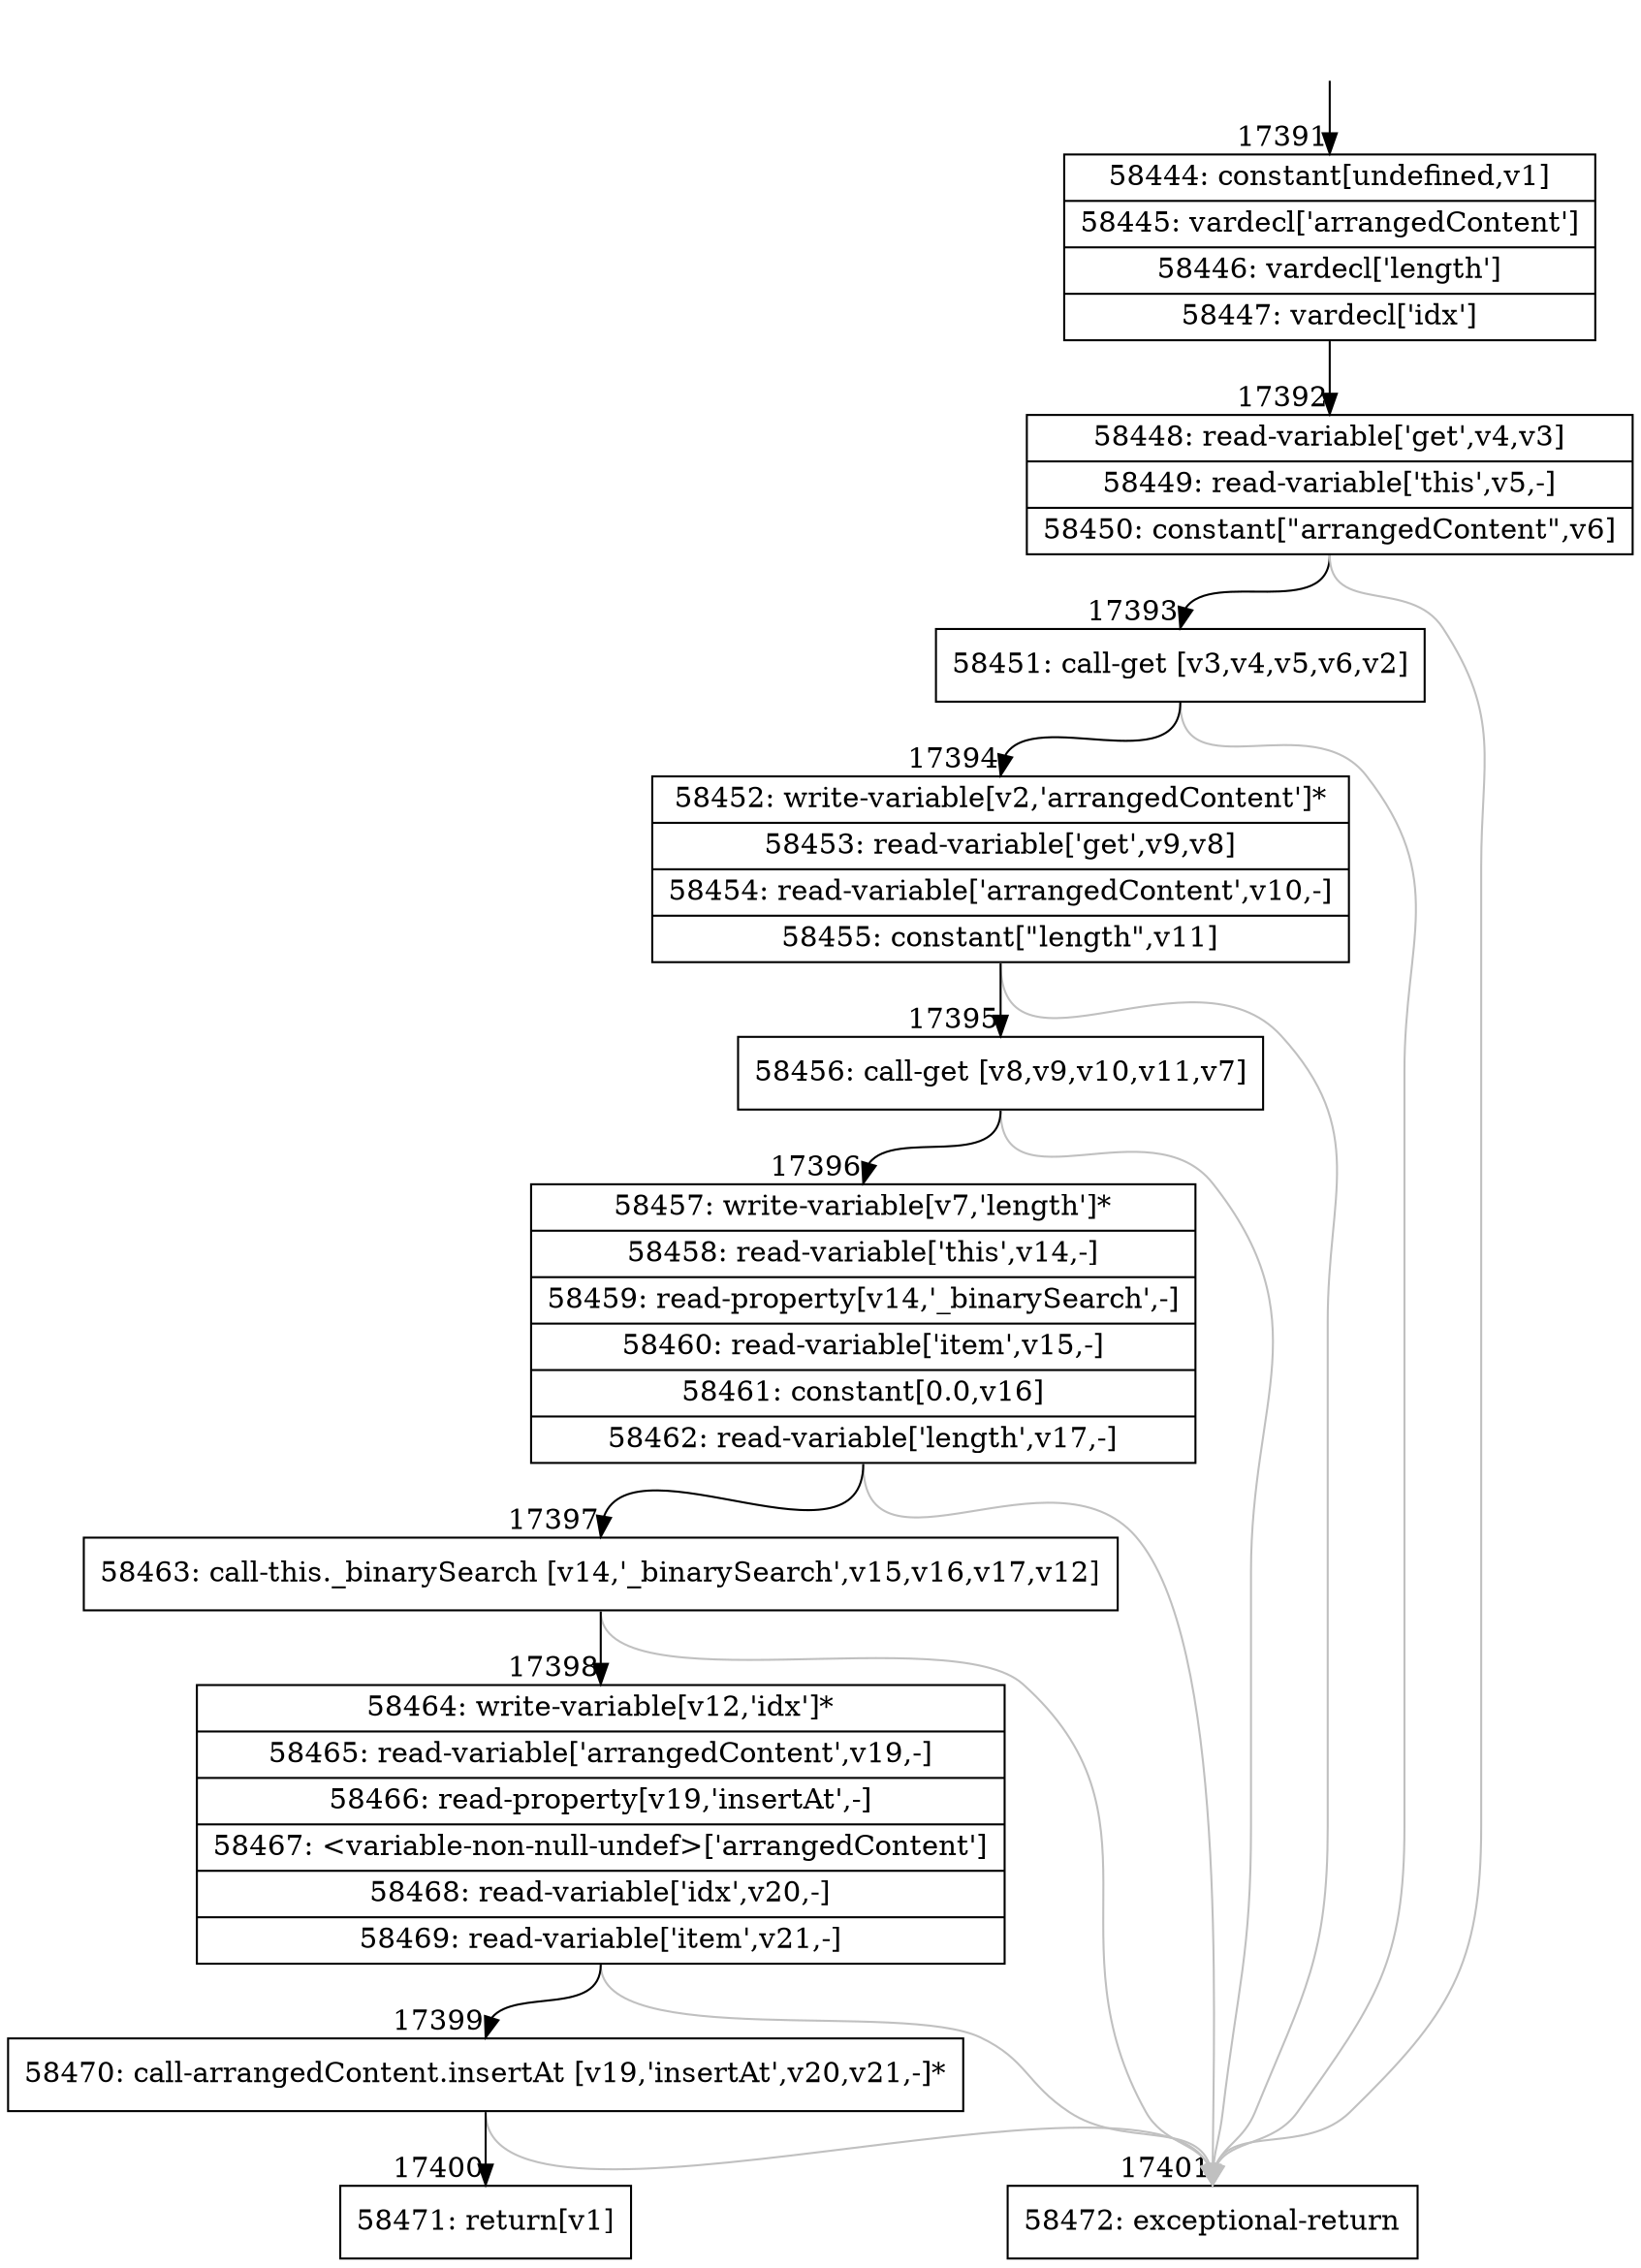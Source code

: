 digraph {
rankdir="TD"
BB_entry1503[shape=none,label=""];
BB_entry1503 -> BB17391 [tailport=s, headport=n, headlabel="    17391"]
BB17391 [shape=record label="{58444: constant[undefined,v1]|58445: vardecl['arrangedContent']|58446: vardecl['length']|58447: vardecl['idx']}" ] 
BB17391 -> BB17392 [tailport=s, headport=n, headlabel="      17392"]
BB17392 [shape=record label="{58448: read-variable['get',v4,v3]|58449: read-variable['this',v5,-]|58450: constant[\"arrangedContent\",v6]}" ] 
BB17392 -> BB17393 [tailport=s, headport=n, headlabel="      17393"]
BB17392 -> BB17401 [tailport=s, headport=n, color=gray, headlabel="      17401"]
BB17393 [shape=record label="{58451: call-get [v3,v4,v5,v6,v2]}" ] 
BB17393 -> BB17394 [tailport=s, headport=n, headlabel="      17394"]
BB17393 -> BB17401 [tailport=s, headport=n, color=gray]
BB17394 [shape=record label="{58452: write-variable[v2,'arrangedContent']*|58453: read-variable['get',v9,v8]|58454: read-variable['arrangedContent',v10,-]|58455: constant[\"length\",v11]}" ] 
BB17394 -> BB17395 [tailport=s, headport=n, headlabel="      17395"]
BB17394 -> BB17401 [tailport=s, headport=n, color=gray]
BB17395 [shape=record label="{58456: call-get [v8,v9,v10,v11,v7]}" ] 
BB17395 -> BB17396 [tailport=s, headport=n, headlabel="      17396"]
BB17395 -> BB17401 [tailport=s, headport=n, color=gray]
BB17396 [shape=record label="{58457: write-variable[v7,'length']*|58458: read-variable['this',v14,-]|58459: read-property[v14,'_binarySearch',-]|58460: read-variable['item',v15,-]|58461: constant[0.0,v16]|58462: read-variable['length',v17,-]}" ] 
BB17396 -> BB17397 [tailport=s, headport=n, headlabel="      17397"]
BB17396 -> BB17401 [tailport=s, headport=n, color=gray]
BB17397 [shape=record label="{58463: call-this._binarySearch [v14,'_binarySearch',v15,v16,v17,v12]}" ] 
BB17397 -> BB17398 [tailport=s, headport=n, headlabel="      17398"]
BB17397 -> BB17401 [tailport=s, headport=n, color=gray]
BB17398 [shape=record label="{58464: write-variable[v12,'idx']*|58465: read-variable['arrangedContent',v19,-]|58466: read-property[v19,'insertAt',-]|58467: \<variable-non-null-undef\>['arrangedContent']|58468: read-variable['idx',v20,-]|58469: read-variable['item',v21,-]}" ] 
BB17398 -> BB17399 [tailport=s, headport=n, headlabel="      17399"]
BB17398 -> BB17401 [tailport=s, headport=n, color=gray]
BB17399 [shape=record label="{58470: call-arrangedContent.insertAt [v19,'insertAt',v20,v21,-]*}" ] 
BB17399 -> BB17400 [tailport=s, headport=n, headlabel="      17400"]
BB17399 -> BB17401 [tailport=s, headport=n, color=gray]
BB17400 [shape=record label="{58471: return[v1]}" ] 
BB17401 [shape=record label="{58472: exceptional-return}" ] 
//#$~ 32950
}

